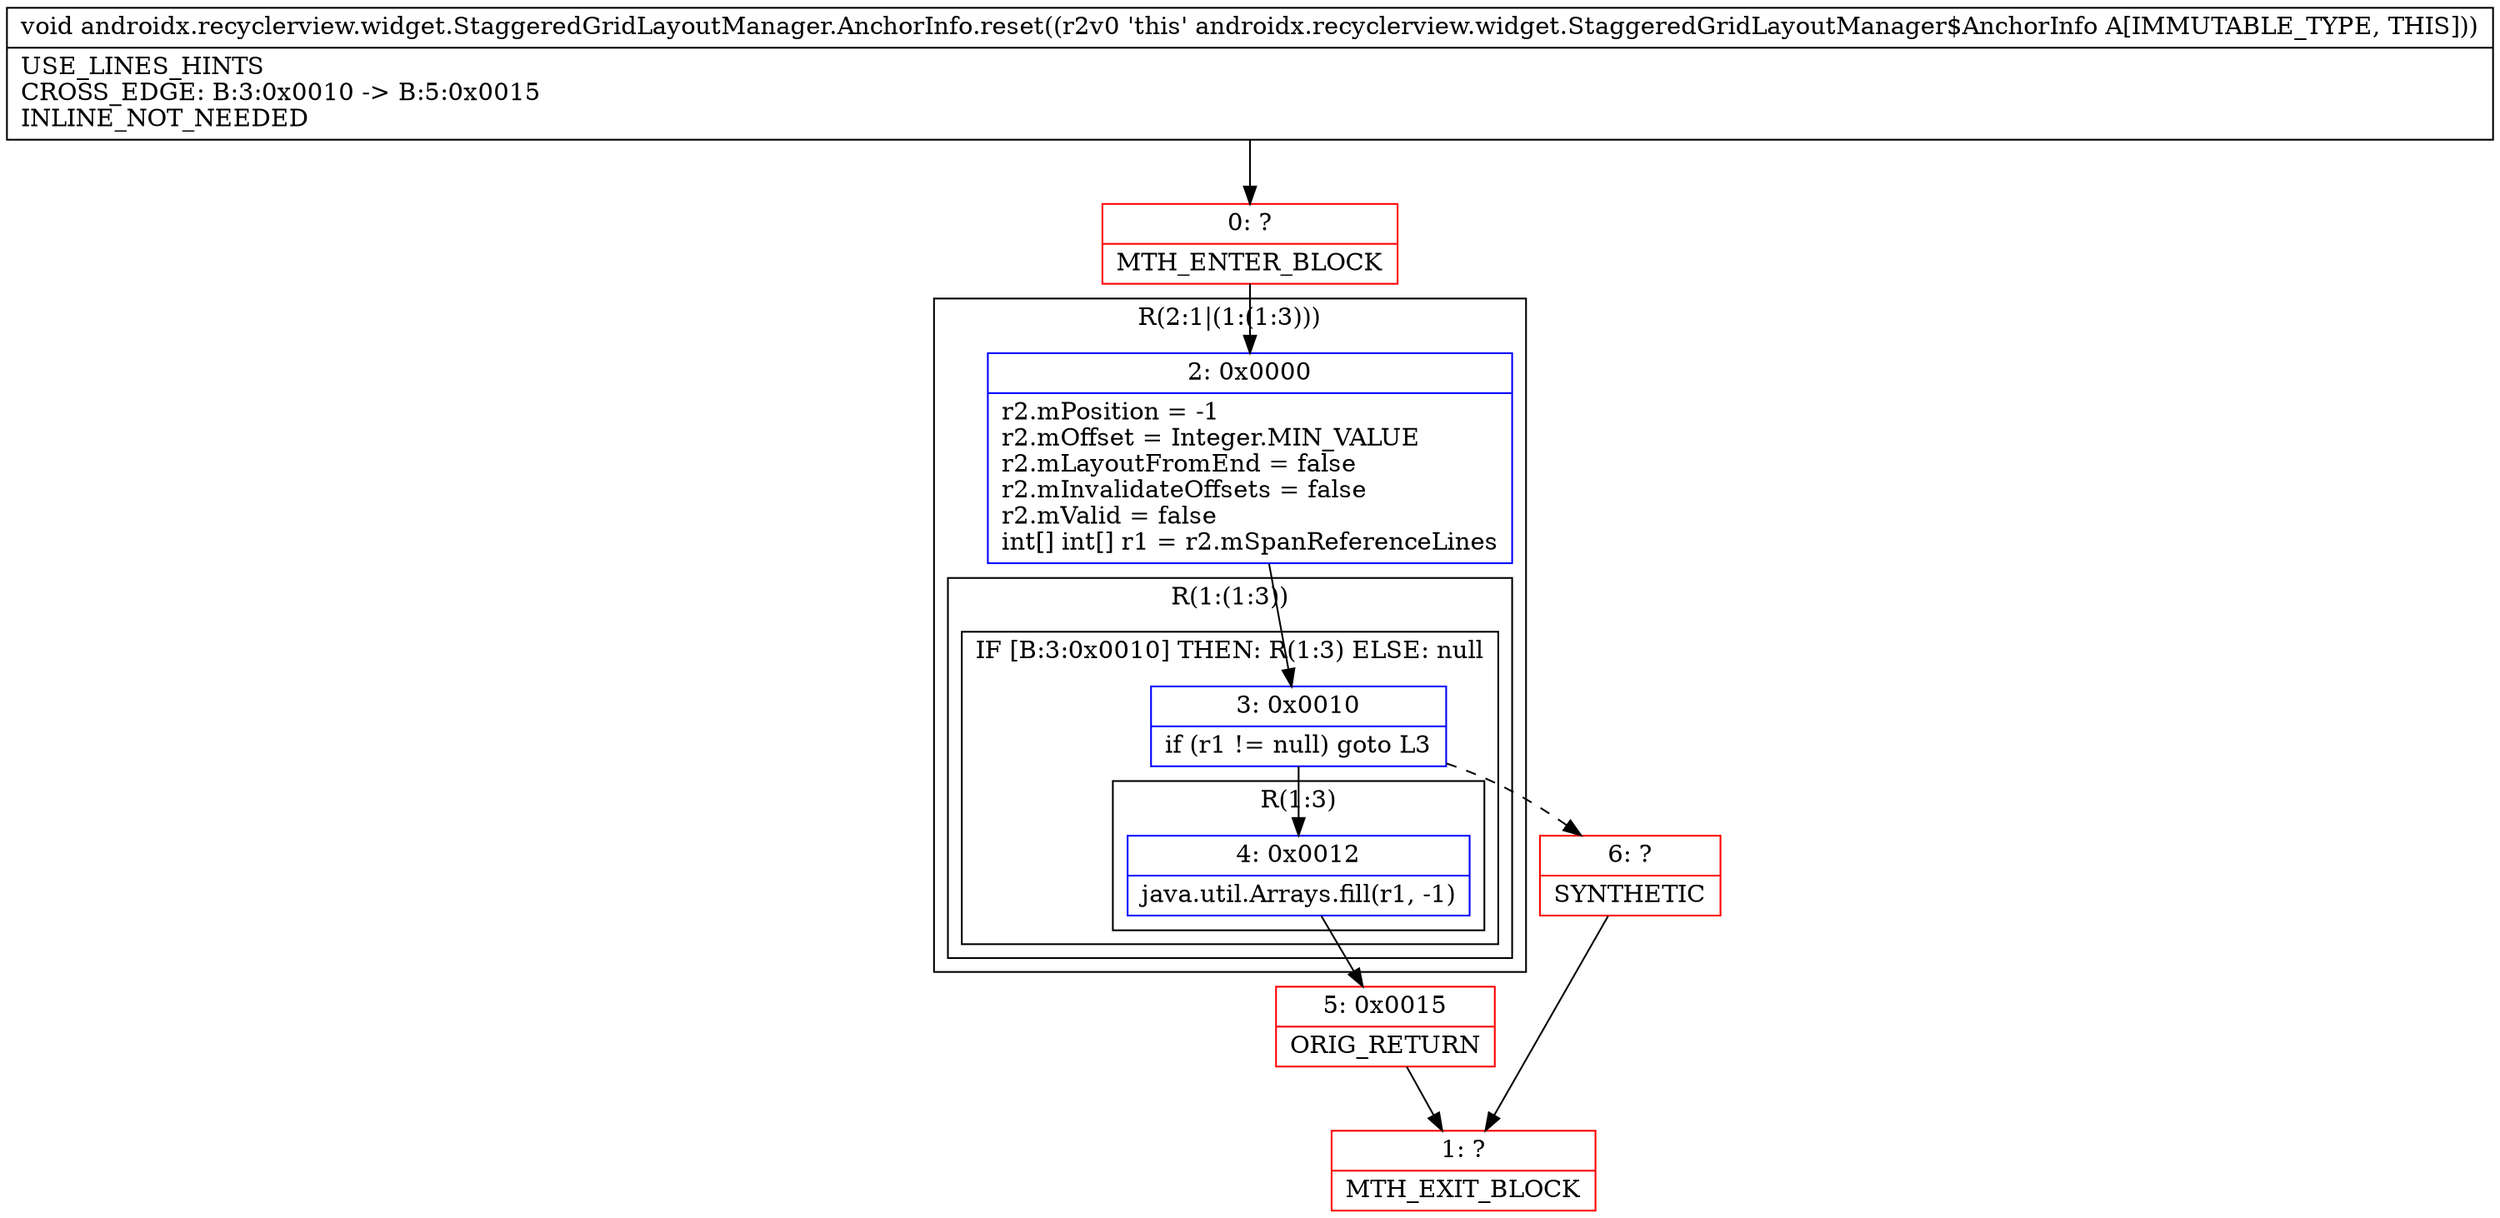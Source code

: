 digraph "CFG forandroidx.recyclerview.widget.StaggeredGridLayoutManager.AnchorInfo.reset()V" {
subgraph cluster_Region_933790792 {
label = "R(2:1|(1:(1:3)))";
node [shape=record,color=blue];
Node_2 [shape=record,label="{2\:\ 0x0000|r2.mPosition = \-1\lr2.mOffset = Integer.MIN_VALUE\lr2.mLayoutFromEnd = false\lr2.mInvalidateOffsets = false\lr2.mValid = false\lint[] int[] r1 = r2.mSpanReferenceLines\l}"];
subgraph cluster_Region_270286276 {
label = "R(1:(1:3))";
node [shape=record,color=blue];
subgraph cluster_IfRegion_1744396053 {
label = "IF [B:3:0x0010] THEN: R(1:3) ELSE: null";
node [shape=record,color=blue];
Node_3 [shape=record,label="{3\:\ 0x0010|if (r1 != null) goto L3\l}"];
subgraph cluster_Region_655924782 {
label = "R(1:3)";
node [shape=record,color=blue];
Node_4 [shape=record,label="{4\:\ 0x0012|java.util.Arrays.fill(r1, \-1)\l}"];
}
}
}
}
Node_0 [shape=record,color=red,label="{0\:\ ?|MTH_ENTER_BLOCK\l}"];
Node_5 [shape=record,color=red,label="{5\:\ 0x0015|ORIG_RETURN\l}"];
Node_1 [shape=record,color=red,label="{1\:\ ?|MTH_EXIT_BLOCK\l}"];
Node_6 [shape=record,color=red,label="{6\:\ ?|SYNTHETIC\l}"];
MethodNode[shape=record,label="{void androidx.recyclerview.widget.StaggeredGridLayoutManager.AnchorInfo.reset((r2v0 'this' androidx.recyclerview.widget.StaggeredGridLayoutManager$AnchorInfo A[IMMUTABLE_TYPE, THIS]))  | USE_LINES_HINTS\lCROSS_EDGE: B:3:0x0010 \-\> B:5:0x0015\lINLINE_NOT_NEEDED\l}"];
MethodNode -> Node_0;Node_2 -> Node_3;
Node_3 -> Node_4;
Node_3 -> Node_6[style=dashed];
Node_4 -> Node_5;
Node_0 -> Node_2;
Node_5 -> Node_1;
Node_6 -> Node_1;
}

